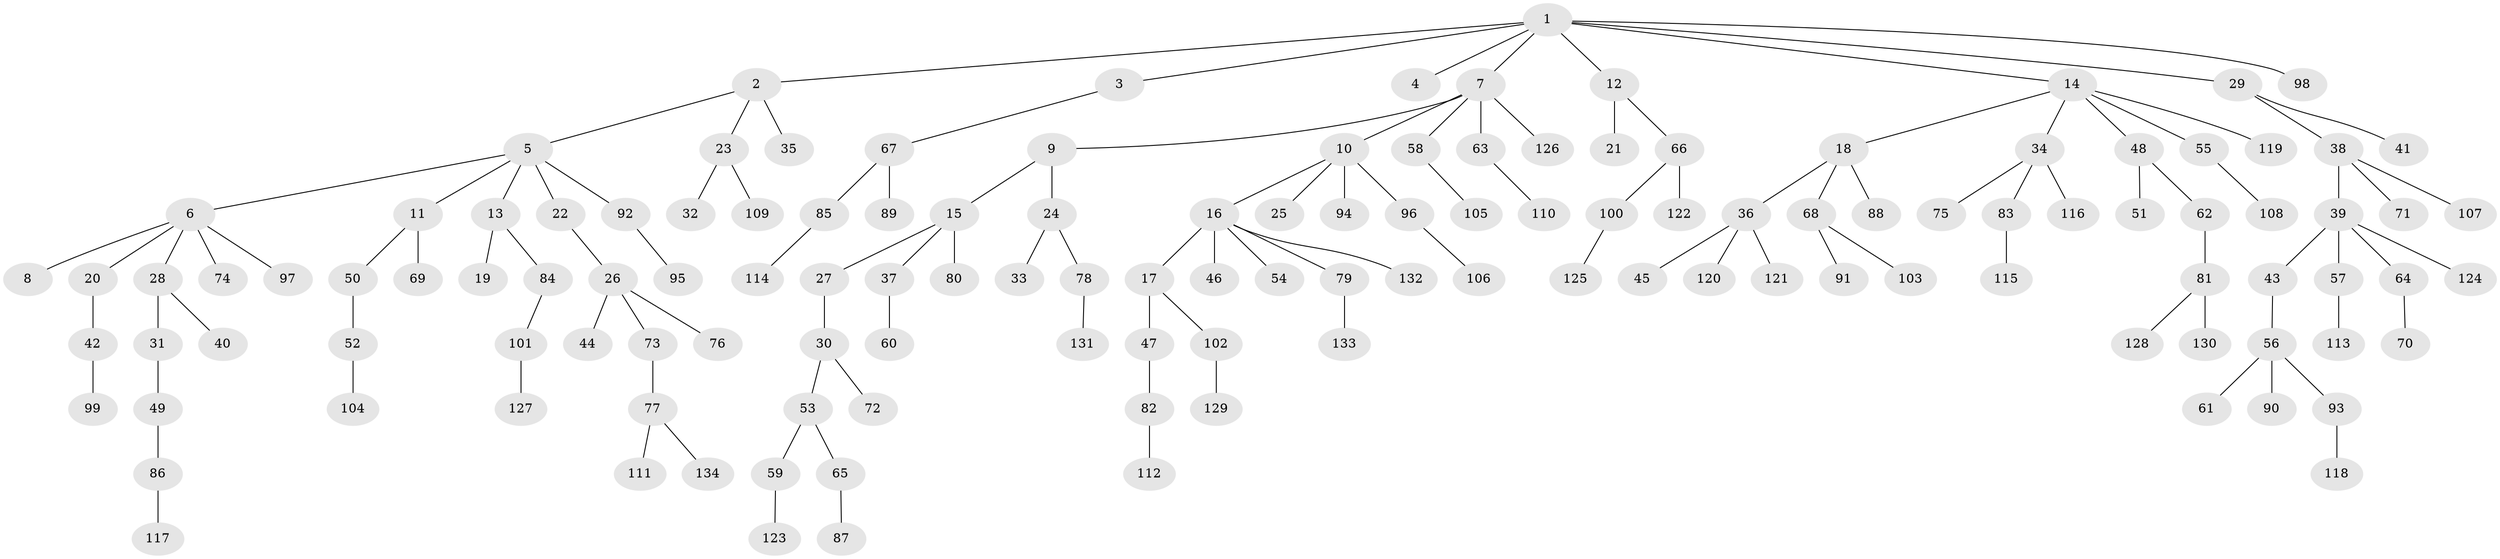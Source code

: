 // coarse degree distribution, {6: 0.014285714285714285, 3: 0.1, 2: 0.32857142857142857, 7: 0.014285714285714285, 5: 0.02857142857142857, 4: 0.05714285714285714, 1: 0.45714285714285713}
// Generated by graph-tools (version 1.1) at 2025/51/03/04/25 22:51:30]
// undirected, 134 vertices, 133 edges
graph export_dot {
  node [color=gray90,style=filled];
  1;
  2;
  3;
  4;
  5;
  6;
  7;
  8;
  9;
  10;
  11;
  12;
  13;
  14;
  15;
  16;
  17;
  18;
  19;
  20;
  21;
  22;
  23;
  24;
  25;
  26;
  27;
  28;
  29;
  30;
  31;
  32;
  33;
  34;
  35;
  36;
  37;
  38;
  39;
  40;
  41;
  42;
  43;
  44;
  45;
  46;
  47;
  48;
  49;
  50;
  51;
  52;
  53;
  54;
  55;
  56;
  57;
  58;
  59;
  60;
  61;
  62;
  63;
  64;
  65;
  66;
  67;
  68;
  69;
  70;
  71;
  72;
  73;
  74;
  75;
  76;
  77;
  78;
  79;
  80;
  81;
  82;
  83;
  84;
  85;
  86;
  87;
  88;
  89;
  90;
  91;
  92;
  93;
  94;
  95;
  96;
  97;
  98;
  99;
  100;
  101;
  102;
  103;
  104;
  105;
  106;
  107;
  108;
  109;
  110;
  111;
  112;
  113;
  114;
  115;
  116;
  117;
  118;
  119;
  120;
  121;
  122;
  123;
  124;
  125;
  126;
  127;
  128;
  129;
  130;
  131;
  132;
  133;
  134;
  1 -- 2;
  1 -- 3;
  1 -- 4;
  1 -- 7;
  1 -- 12;
  1 -- 14;
  1 -- 29;
  1 -- 98;
  2 -- 5;
  2 -- 23;
  2 -- 35;
  3 -- 67;
  5 -- 6;
  5 -- 11;
  5 -- 13;
  5 -- 22;
  5 -- 92;
  6 -- 8;
  6 -- 20;
  6 -- 28;
  6 -- 74;
  6 -- 97;
  7 -- 9;
  7 -- 10;
  7 -- 58;
  7 -- 63;
  7 -- 126;
  9 -- 15;
  9 -- 24;
  10 -- 16;
  10 -- 25;
  10 -- 94;
  10 -- 96;
  11 -- 50;
  11 -- 69;
  12 -- 21;
  12 -- 66;
  13 -- 19;
  13 -- 84;
  14 -- 18;
  14 -- 34;
  14 -- 48;
  14 -- 55;
  14 -- 119;
  15 -- 27;
  15 -- 37;
  15 -- 80;
  16 -- 17;
  16 -- 46;
  16 -- 54;
  16 -- 79;
  16 -- 132;
  17 -- 47;
  17 -- 102;
  18 -- 36;
  18 -- 68;
  18 -- 88;
  20 -- 42;
  22 -- 26;
  23 -- 32;
  23 -- 109;
  24 -- 33;
  24 -- 78;
  26 -- 44;
  26 -- 73;
  26 -- 76;
  27 -- 30;
  28 -- 31;
  28 -- 40;
  29 -- 38;
  29 -- 41;
  30 -- 53;
  30 -- 72;
  31 -- 49;
  34 -- 75;
  34 -- 83;
  34 -- 116;
  36 -- 45;
  36 -- 120;
  36 -- 121;
  37 -- 60;
  38 -- 39;
  38 -- 71;
  38 -- 107;
  39 -- 43;
  39 -- 57;
  39 -- 64;
  39 -- 124;
  42 -- 99;
  43 -- 56;
  47 -- 82;
  48 -- 51;
  48 -- 62;
  49 -- 86;
  50 -- 52;
  52 -- 104;
  53 -- 59;
  53 -- 65;
  55 -- 108;
  56 -- 61;
  56 -- 90;
  56 -- 93;
  57 -- 113;
  58 -- 105;
  59 -- 123;
  62 -- 81;
  63 -- 110;
  64 -- 70;
  65 -- 87;
  66 -- 100;
  66 -- 122;
  67 -- 85;
  67 -- 89;
  68 -- 91;
  68 -- 103;
  73 -- 77;
  77 -- 111;
  77 -- 134;
  78 -- 131;
  79 -- 133;
  81 -- 128;
  81 -- 130;
  82 -- 112;
  83 -- 115;
  84 -- 101;
  85 -- 114;
  86 -- 117;
  92 -- 95;
  93 -- 118;
  96 -- 106;
  100 -- 125;
  101 -- 127;
  102 -- 129;
}

